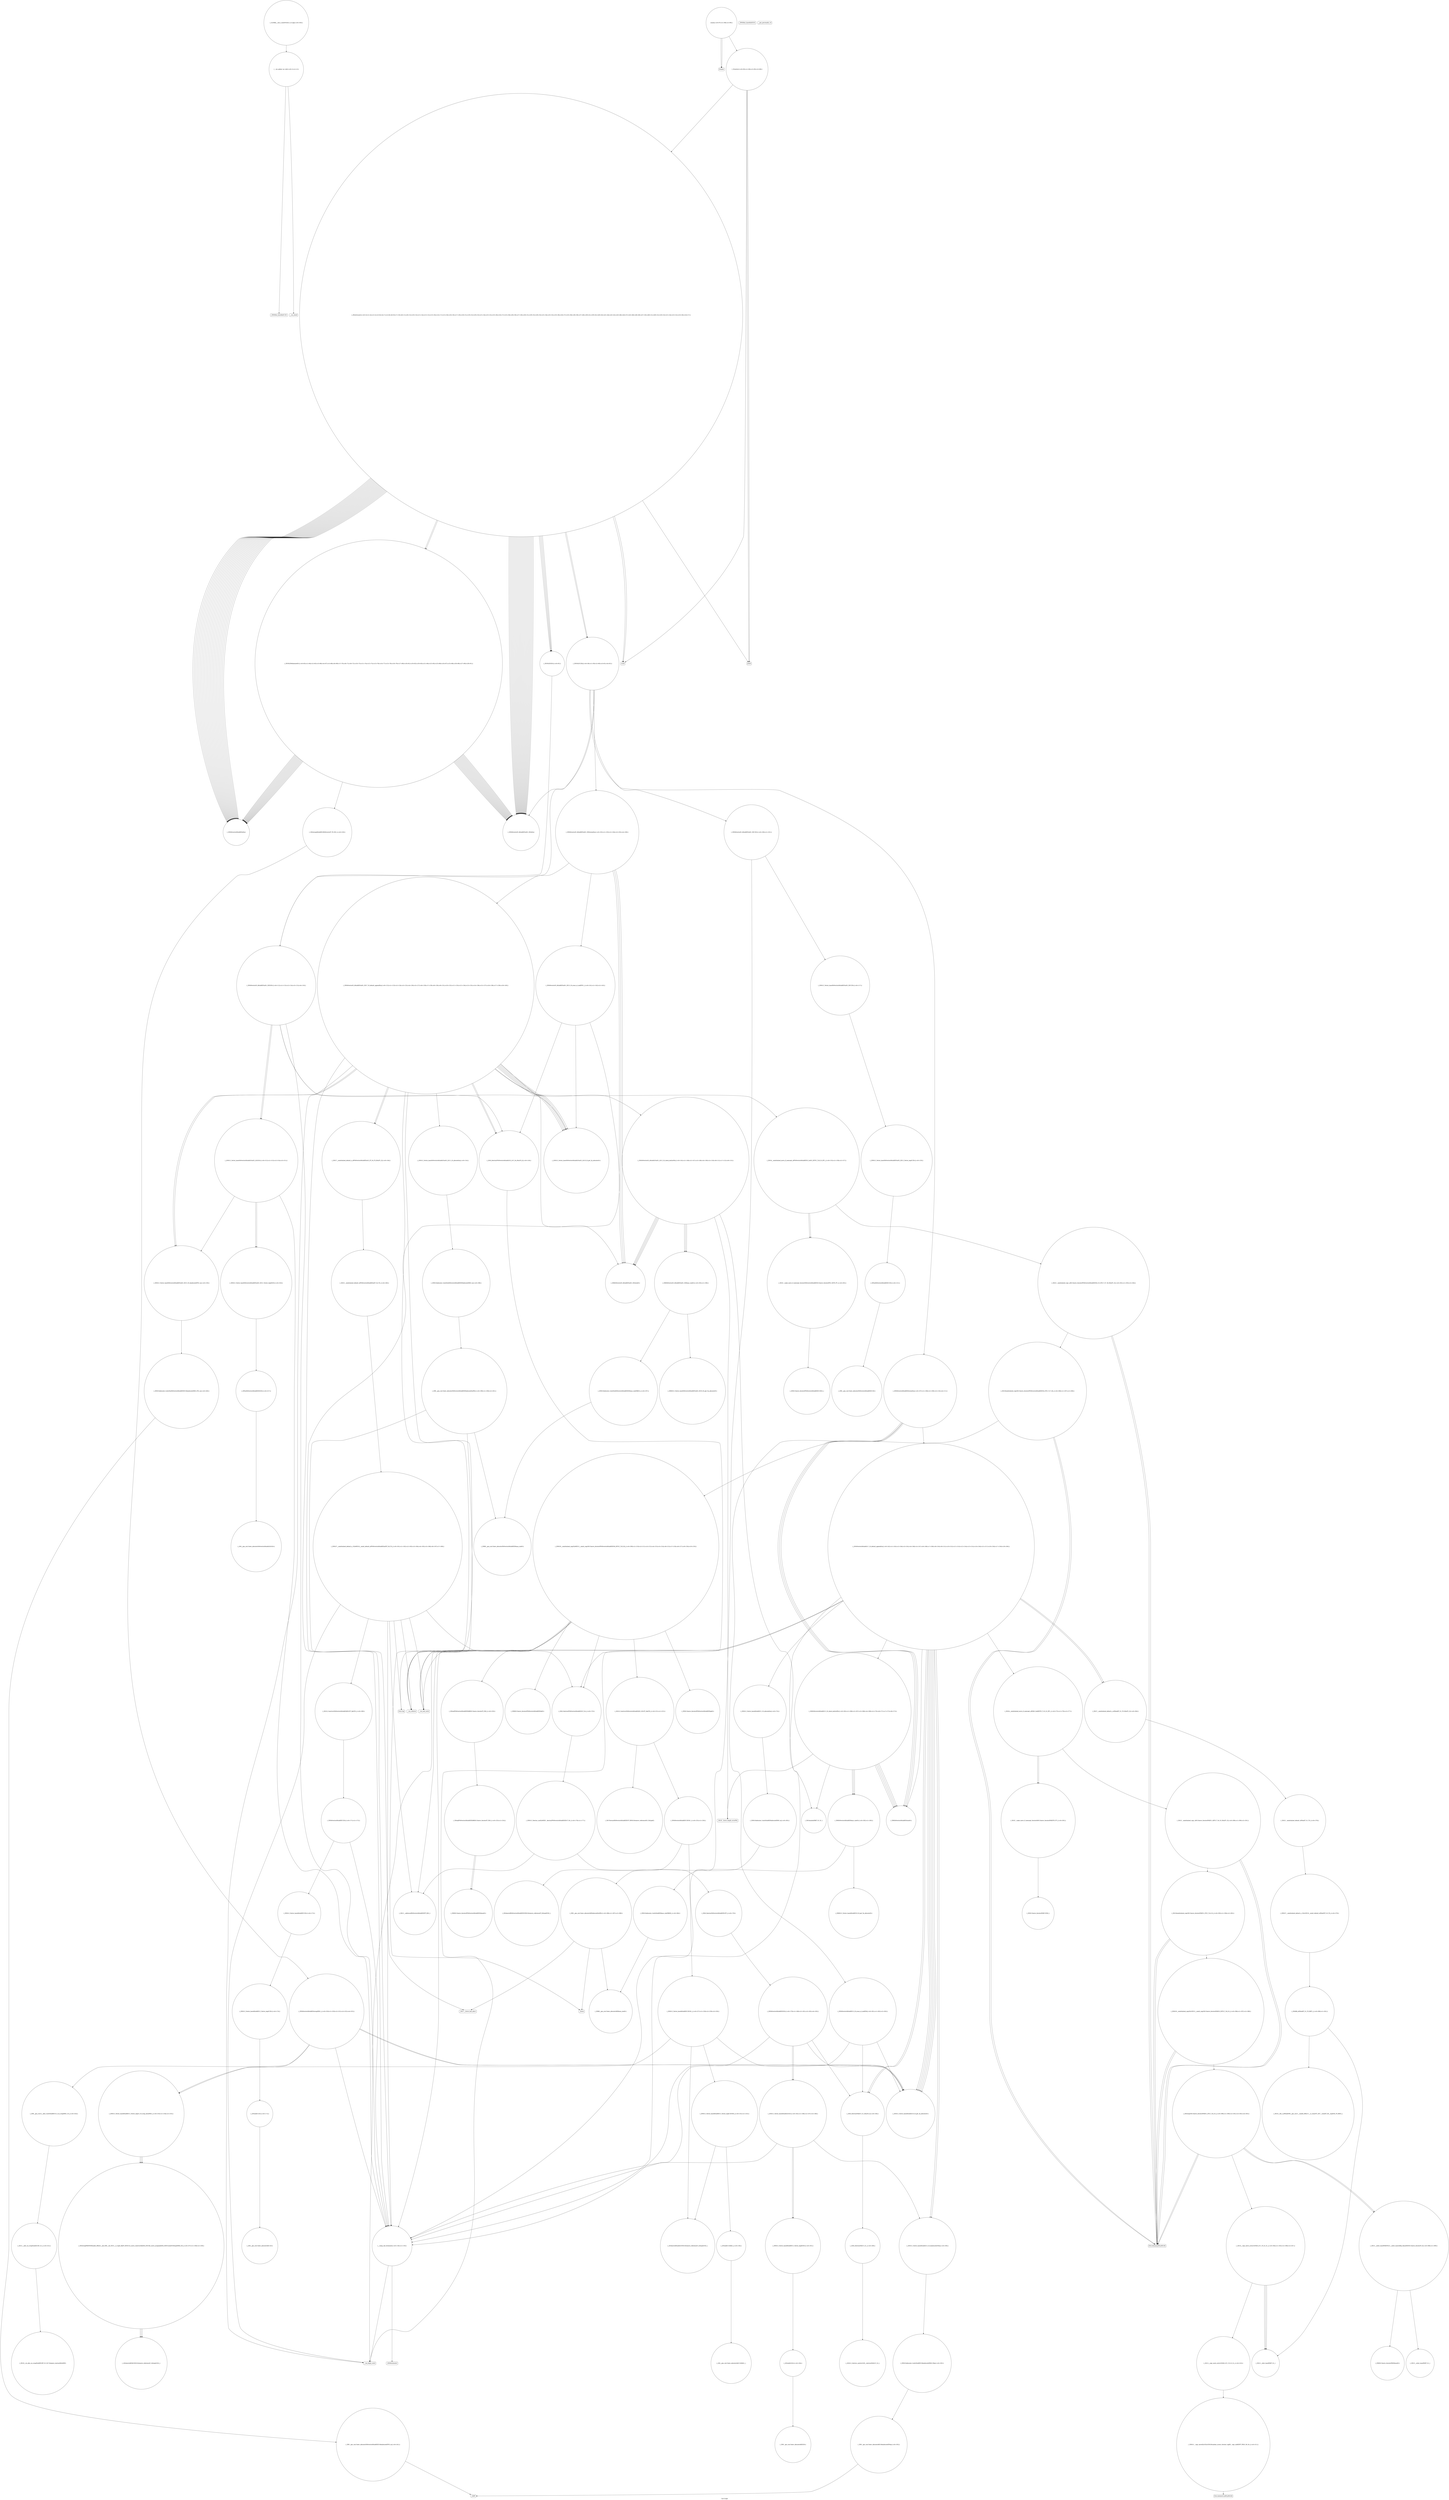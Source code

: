 digraph "Call Graph" {
	label="Call Graph";

	Node0x55ef6e38f790 [shape=record,shape=circle,label="{__cxx_global_var_init|{<s0>1|<s1>2}}"];
	Node0x55ef6e38f790:s0 -> Node0x55ef6e38f810[color=black];
	Node0x55ef6e38f790:s1 -> Node0x55ef6e38f910[color=black];
	Node0x55ef6e3934b0 [shape=record,shape=circle,label="{_ZSt4moveIRSaIdEEONSt16remove_referenceIT_E4typeEOS3_}"];
	Node0x55ef6e38fb10 [shape=record,shape=circle,label="{_ZNSt6vectorIS_IdSaIdEESaIS1_EEixEm}"];
	Node0x55ef6e391010 [shape=record,shape=circle,label="{_ZNSt13move_iteratorIPSt6vectorIdSaIdEEEC2ES3_}"];
	Node0x55ef6e38fe90 [shape=record,shape=circle,label="{main|{<s0>97|<s1>98|<s2>99}}"];
	Node0x55ef6e38fe90:s0 -> Node0x55ef6e38ff10[color=black];
	Node0x55ef6e38fe90:s1 -> Node0x55ef6e38ff10[color=black];
	Node0x55ef6e38fe90:s2 -> Node0x55ef6e38fe10[color=black];
	Node0x55ef6e391390 [shape=record,shape=circle,label="{_ZNKSt6vectorIdSaIdEE12_M_check_lenEmPKc|{<s0>265|<s1>266|<s2>267|<s3>268|<s4>269|<s5>270|<s6>271|<s7>272|<s8>273}}"];
	Node0x55ef6e391390:s0 -> Node0x55ef6e391790[color=black];
	Node0x55ef6e391390:s1 -> Node0x55ef6e391190[color=black];
	Node0x55ef6e391390:s2 -> Node0x55ef6e3928b0[color=black];
	Node0x55ef6e391390:s3 -> Node0x55ef6e391190[color=black];
	Node0x55ef6e391390:s4 -> Node0x55ef6e391190[color=black];
	Node0x55ef6e391390:s5 -> Node0x55ef6e392930[color=black];
	Node0x55ef6e391390:s6 -> Node0x55ef6e391190[color=black];
	Node0x55ef6e391390:s7 -> Node0x55ef6e391790[color=black];
	Node0x55ef6e391390:s8 -> Node0x55ef6e391790[color=black];
	Node0x55ef6e390210 [shape=record,shape=circle,label="{__clang_call_terminate|{<s0>118|<s1>119}}"];
	Node0x55ef6e390210:s0 -> Node0x55ef6e390290[color=black];
	Node0x55ef6e390210:s1 -> Node0x55ef6e390310[color=black];
	Node0x55ef6e391710 [shape=record,shape=circle,label="{_ZSt12__niter_baseIPdET_S1_}"];
	Node0x55ef6e390590 [shape=record,shape=circle,label="{_ZNSt6vectorIS_IdSaIdEESaIS1_EE17_M_default_appendEm|{<s0>122|<s1>123|<s2>124|<s3>125|<s4>126|<s5>127|<s6>128|<s7>129|<s8>130|<s9>131|<s10>132|<s11>133|<s12>134|<s13>135|<s14>136|<s15>137|<s16>138|<s17>139|<s18>140}}"];
	Node0x55ef6e390590:s0 -> Node0x55ef6e390710[color=black];
	Node0x55ef6e390590:s1 -> Node0x55ef6e390690[color=black];
	Node0x55ef6e390590:s2 -> Node0x55ef6e390790[color=black];
	Node0x55ef6e390590:s3 -> Node0x55ef6e390510[color=black];
	Node0x55ef6e390590:s4 -> Node0x55ef6e390810[color=black];
	Node0x55ef6e390590:s5 -> Node0x55ef6e390710[color=black];
	Node0x55ef6e390590:s6 -> Node0x55ef6e390690[color=black];
	Node0x55ef6e390590:s7 -> Node0x55ef6e390710[color=black];
	Node0x55ef6e390590:s8 -> Node0x55ef6e390890[color=black];
	Node0x55ef6e390590:s9 -> Node0x55ef6e390290[color=black];
	Node0x55ef6e390590:s10 -> Node0x55ef6e390710[color=black];
	Node0x55ef6e390590:s11 -> Node0x55ef6e390910[color=black];
	Node0x55ef6e390590:s12 -> Node0x55ef6e390a90[color=black];
	Node0x55ef6e390590:s13 -> Node0x55ef6e390990[color=black];
	Node0x55ef6e390590:s14 -> Node0x55ef6e390a10[color=black];
	Node0x55ef6e390590:s15 -> Node0x55ef6e390710[color=black];
	Node0x55ef6e390590:s16 -> Node0x55ef6e390910[color=black];
	Node0x55ef6e390590:s17 -> Node0x55ef6e390990[color=black];
	Node0x55ef6e390590:s18 -> Node0x55ef6e390210[color=black];
	Node0x55ef6e391a90 [shape=record,shape=circle,label="{_ZSt22__uninitialized_copy_aISt13move_iteratorIPdES1_dET0_T_S4_S3_RSaIT1_E|{<s0>289|<s1>290|<s2>291}}"];
	Node0x55ef6e391a90:s0 -> Node0x55ef6e392eb0[color=black];
	Node0x55ef6e391a90:s1 -> Node0x55ef6e392eb0[color=black];
	Node0x55ef6e391a90:s2 -> Node0x55ef6e391b90[color=black];
	Node0x55ef6e390910 [shape=record,shape=circle,label="{_ZSt8_DestroyIPSt6vectorIdSaIdEES2_EvT_S4_RSaIT0_E|{<s0>158}}"];
	Node0x55ef6e390910:s0 -> Node0x55ef6e390d10[color=black];
	Node0x55ef6e391e10 [shape=record,shape=circle,label="{_ZSt13__copy_move_aILb1EPdS0_ET1_T0_S2_S1_|{<s0>310}}"];
	Node0x55ef6e391e10:s0 -> Node0x55ef6e391e90[color=black];
	Node0x55ef6e390c90 [shape=record,shape=circle,label="{_ZSt11__addressofISt6vectorIdSaIdEEEPT_RS3_}"];
	Node0x55ef6e3959d0 [shape=record,shape=circle,label="{_ZNSt12_Vector_baseISt6vectorIdSaIdEESaIS2_EE12_Vector_implD2Ev|{<s0>316}}"];
	Node0x55ef6e3959d0:s0 -> Node0x55ef6e395a50[color=black];
	Node0x55ef6e392030 [shape=record,shape=circle,label="{_ZN9__gnu_cxx13new_allocatorIdEC2Ev}"];
	Node0x55ef6e395d50 [shape=record,shape=circle,label="{_ZSt18__do_alloc_on_swapISaIdEEvRT_S2_St17integral_constantIbLb0EE}"];
	Node0x55ef6e3923b0 [shape=record,shape=circle,label="{_ZSt8_DestroyIPdEvT_S1_|{<s0>189}}"];
	Node0x55ef6e3923b0:s0 -> Node0x55ef6e392430[color=black];
	Node0x55ef6e392730 [shape=record,shape=circle,label="{_ZNSaIdED2Ev|{<s0>194}}"];
	Node0x55ef6e392730:s0 -> Node0x55ef6e3927b0[color=black];
	Node0x55ef6e392ab0 [shape=record,shape=circle,label="{_ZNK9__gnu_cxx13new_allocatorISt6vectorIdSaIdEEE8max_sizeEv}"];
	Node0x55ef6e392e30 [shape=record,shape=circle,label="{_ZSt18uninitialized_copyISt13move_iteratorIPSt6vectorIdSaIdEEES4_ET0_T_S7_S6_|{<s0>206|<s1>207|<s2>208}}"];
	Node0x55ef6e392e30:s0 -> Node0x55ef6e392eb0[color=black];
	Node0x55ef6e392e30:s1 -> Node0x55ef6e392eb0[color=black];
	Node0x55ef6e392e30:s2 -> Node0x55ef6e392f30[color=black];
	Node0x55ef6e3931b0 [shape=record,shape=circle,label="{_ZSteqIPSt6vectorIdSaIdEEEbRKSt13move_iteratorIT_ES8_|{<s0>223|<s1>224}}"];
	Node0x55ef6e3931b0:s0 -> Node0x55ef6e393230[color=black];
	Node0x55ef6e3931b0:s1 -> Node0x55ef6e393230[color=black];
	Node0x55ef6e38f810 [shape=record,shape=Mrecord,label="{_ZNSt8ios_base4InitC1Ev}"];
	Node0x55ef6e393530 [shape=record,shape=circle,label="{_ZNSt12_Vector_baseIdSaIdEE12_Vector_implC2EOS0_|{<s0>231|<s1>232}}"];
	Node0x55ef6e393530:s0 -> Node0x55ef6e3934b0[color=black];
	Node0x55ef6e393530:s1 -> Node0x55ef6e393630[color=black];
	Node0x55ef6e38fb90 [shape=record,shape=circle,label="{_ZNSt6vectorIdSaIdEEixEm}"];
	Node0x55ef6e391090 [shape=record,shape=circle,label="{_ZNSt16allocator_traitsISaISt6vectorIdSaIdEEEE10deallocateERS3_PS2_m|{<s0>240}}"];
	Node0x55ef6e391090:s0 -> Node0x55ef6e391110[color=black];
	Node0x55ef6e38ff10 [shape=record,shape=Mrecord,label="{freopen}"];
	Node0x55ef6e391410 [shape=record,shape=circle,label="{_ZNSt12_Vector_baseIdSaIdEE11_M_allocateEm|{<s0>274}}"];
	Node0x55ef6e391410:s0 -> Node0x55ef6e391990[color=black];
	Node0x55ef6e390290 [shape=record,shape=Mrecord,label="{__cxa_begin_catch}"];
	Node0x55ef6e391790 [shape=record,shape=circle,label="{_ZNKSt6vectorIdSaIdEE8max_sizeEv|{<s0>282|<s1>283}}"];
	Node0x55ef6e391790:s0 -> Node0x55ef6e391890[color=black];
	Node0x55ef6e391790:s1 -> Node0x55ef6e391810[color=black];
	Node0x55ef6e390610 [shape=record,shape=circle,label="{_ZNSt6vectorIS_IdSaIdEESaIS1_EE15_M_erase_at_endEPS1_|{<s0>141|<s1>142|<s2>143}}"];
	Node0x55ef6e390610:s0 -> Node0x55ef6e390710[color=black];
	Node0x55ef6e390610:s1 -> Node0x55ef6e390910[color=black];
	Node0x55ef6e390610:s2 -> Node0x55ef6e390210[color=black];
	Node0x55ef6e391b10 [shape=record,shape=circle,label="{_ZSt32__make_move_if_noexcept_iteratorIdSt13move_iteratorIPdEET0_PT_|{<s0>292}}"];
	Node0x55ef6e391b10:s0 -> Node0x55ef6e3958d0[color=black];
	Node0x55ef6e390990 [shape=record,shape=circle,label="{_ZNSt12_Vector_baseISt6vectorIdSaIdEESaIS2_EE13_M_deallocateEPS2_m|{<s0>159}}"];
	Node0x55ef6e390990:s0 -> Node0x55ef6e391090[color=black];
	Node0x55ef6e391e90 [shape=record,shape=circle,label="{_ZNSt11__copy_moveILb1ELb1ESt26random_access_iterator_tagE8__copy_mIdEEPT_PKS3_S6_S4_|{<s0>311}}"];
	Node0x55ef6e391e90:s0 -> Node0x55ef6e391f10[color=black];
	Node0x55ef6e390d10 [shape=record,shape=circle,label="{_ZSt8_DestroyIPSt6vectorIdSaIdEEEvT_S4_|{<s0>170}}"];
	Node0x55ef6e390d10:s0 -> Node0x55ef6e3920b0[color=black];
	Node0x55ef6e395a50 [shape=record,shape=circle,label="{_ZNSaISt6vectorIdSaIdEEED2Ev|{<s0>317}}"];
	Node0x55ef6e395a50:s0 -> Node0x55ef6e395ad0[color=black];
	Node0x55ef6e3920b0 [shape=record,shape=circle,label="{_ZNSt12_Destroy_auxILb0EE9__destroyIPSt6vectorIdSaIdEEEEvT_S6_|{<s0>176|<s1>177}}"];
	Node0x55ef6e3920b0:s0 -> Node0x55ef6e390c90[color=black];
	Node0x55ef6e3920b0:s1 -> Node0x55ef6e392130[color=black];
	Node0x55ef6e395dd0 [shape=record,shape=circle,label="{_GLOBAL__sub_I_LinesPrower_0_0.cpp|{<s0>326}}"];
	Node0x55ef6e395dd0:s0 -> Node0x55ef6e38f790[color=black];
	Node0x55ef6e392430 [shape=record,shape=circle,label="{_ZNSt12_Destroy_auxILb1EE9__destroyIPdEEvT_S3_}"];
	Node0x55ef6e3927b0 [shape=record,shape=circle,label="{_ZN9__gnu_cxx13new_allocatorIdED2Ev}"];
	Node0x55ef6e392b30 [shape=record,shape=circle,label="{_ZNSt16allocator_traitsISaISt6vectorIdSaIdEEEE8allocateERS3_m|{<s0>198}}"];
	Node0x55ef6e392b30:s0 -> Node0x55ef6e392bb0[color=black];
	Node0x55ef6e392eb0 [shape=record,shape=Mrecord,label="{llvm.memcpy.p0i8.p0i8.i64}"];
	Node0x55ef6e393230 [shape=record,shape=circle,label="{_ZNKSt13move_iteratorIPSt6vectorIdSaIdEEE4baseEv}"];
	Node0x55ef6e38f890 [shape=record,shape=Mrecord,label="{_ZNSt8ios_base4InitD1Ev}"];
	Node0x55ef6e3935b0 [shape=record,shape=circle,label="{_ZNSt12_Vector_baseIdSaIdEE12_Vector_impl12_M_swap_dataERS2_|{<s0>233|<s1>234|<s2>235}}"];
	Node0x55ef6e3935b0:s0 -> Node0x55ef6e393730[color=black];
	Node0x55ef6e3935b0:s1 -> Node0x55ef6e393730[color=black];
	Node0x55ef6e3935b0:s2 -> Node0x55ef6e393730[color=black];
	Node0x55ef6e38fc10 [shape=record,shape=circle,label="{_ZN3SLE9eliminateEv|{<s0>63|<s1>64|<s2>65|<s3>66|<s4>67|<s5>68|<s6>69|<s7>70|<s8>71|<s9>72|<s10>73|<s11>74|<s12>75|<s13>76|<s14>77|<s15>78|<s16>79|<s17>80|<s18>81|<s19>82|<s20>83|<s21>84|<s22>85|<s23>86|<s24>87|<s25>88|<s26>89|<s27>90|<s28>91}}"];
	Node0x55ef6e38fc10:s0 -> Node0x55ef6e38fb10[color=black];
	Node0x55ef6e38fc10:s1 -> Node0x55ef6e38fb90[color=black];
	Node0x55ef6e38fc10:s2 -> Node0x55ef6e38fb10[color=black];
	Node0x55ef6e38fc10:s3 -> Node0x55ef6e38fb90[color=black];
	Node0x55ef6e38fc10:s4 -> Node0x55ef6e38fb10[color=black];
	Node0x55ef6e38fc10:s5 -> Node0x55ef6e38fb90[color=black];
	Node0x55ef6e38fc10:s6 -> Node0x55ef6e38fb10[color=black];
	Node0x55ef6e38fc10:s7 -> Node0x55ef6e38fb90[color=black];
	Node0x55ef6e38fc10:s8 -> Node0x55ef6e38fb10[color=black];
	Node0x55ef6e38fc10:s9 -> Node0x55ef6e38fb90[color=black];
	Node0x55ef6e38fc10:s10 -> Node0x55ef6e38fb10[color=black];
	Node0x55ef6e38fc10:s11 -> Node0x55ef6e38fb90[color=black];
	Node0x55ef6e38fc10:s12 -> Node0x55ef6e38fb10[color=black];
	Node0x55ef6e38fc10:s13 -> Node0x55ef6e38fb10[color=black];
	Node0x55ef6e38fc10:s14 -> Node0x55ef6e395b50[color=black];
	Node0x55ef6e38fc10:s15 -> Node0x55ef6e38fb10[color=black];
	Node0x55ef6e38fc10:s16 -> Node0x55ef6e38fb90[color=black];
	Node0x55ef6e38fc10:s17 -> Node0x55ef6e38fb10[color=black];
	Node0x55ef6e38fc10:s18 -> Node0x55ef6e38fb90[color=black];
	Node0x55ef6e38fc10:s19 -> Node0x55ef6e38fb10[color=black];
	Node0x55ef6e38fc10:s20 -> Node0x55ef6e38fb90[color=black];
	Node0x55ef6e38fc10:s21 -> Node0x55ef6e38fb10[color=black];
	Node0x55ef6e38fc10:s22 -> Node0x55ef6e38fb90[color=black];
	Node0x55ef6e38fc10:s23 -> Node0x55ef6e38fb10[color=black];
	Node0x55ef6e38fc10:s24 -> Node0x55ef6e38fb90[color=black];
	Node0x55ef6e38fc10:s25 -> Node0x55ef6e38fb10[color=black];
	Node0x55ef6e38fc10:s26 -> Node0x55ef6e38fb90[color=black];
	Node0x55ef6e38fc10:s27 -> Node0x55ef6e38fb10[color=black];
	Node0x55ef6e38fc10:s28 -> Node0x55ef6e38fb90[color=black];
	Node0x55ef6e391110 [shape=record,shape=circle,label="{_ZN9__gnu_cxx13new_allocatorISt6vectorIdSaIdEEE10deallocateEPS3_m|{<s0>241}}"];
	Node0x55ef6e391110:s0 -> Node0x55ef6e3926b0[color=black];
	Node0x55ef6e38ff90 [shape=record,shape=circle,label="{_ZNSt6vectorIS_IdSaIdEESaIS1_EEC2Ev|{<s0>100|<s1>101}}"];
	Node0x55ef6e38ff90:s0 -> Node0x55ef6e390190[color=black];
	Node0x55ef6e38ff90:s1 -> Node0x55ef6e390210[color=black];
	Node0x55ef6e391490 [shape=record,shape=circle,label="{_ZSt34__uninitialized_move_if_noexcept_aIPdS0_SaIdEET0_T_S3_S2_RT1_|{<s0>275|<s1>276|<s2>277}}"];
	Node0x55ef6e391490:s0 -> Node0x55ef6e391b10[color=black];
	Node0x55ef6e391490:s1 -> Node0x55ef6e391b10[color=black];
	Node0x55ef6e391490:s2 -> Node0x55ef6e391a90[color=black];
	Node0x55ef6e390310 [shape=record,shape=Mrecord,label="{_ZSt9terminatev}"];
	Node0x55ef6e391810 [shape=record,shape=circle,label="{_ZNSt16allocator_traitsISaIdEE8max_sizeERKS0_|{<s0>284}}"];
	Node0x55ef6e391810:s0 -> Node0x55ef6e391910[color=black];
	Node0x55ef6e390690 [shape=record,shape=circle,label="{_ZSt27__uninitialized_default_n_aIPSt6vectorIdSaIdEEmS2_ET_S4_T0_RSaIT1_E|{<s0>144}}"];
	Node0x55ef6e390690:s0 -> Node0x55ef6e390b10[color=black];
	Node0x55ef6e391b90 [shape=record,shape=circle,label="{_ZSt18uninitialized_copyISt13move_iteratorIPdES1_ET0_T_S4_S3_|{<s0>293|<s1>294|<s2>295}}"];
	Node0x55ef6e391b90:s0 -> Node0x55ef6e392eb0[color=black];
	Node0x55ef6e391b90:s1 -> Node0x55ef6e392eb0[color=black];
	Node0x55ef6e391b90:s2 -> Node0x55ef6e391c10[color=black];
	Node0x55ef6e390a10 [shape=record,shape=Mrecord,label="{__cxa_rethrow}"];
	Node0x55ef6e391f10 [shape=record,shape=Mrecord,label="{llvm.memmove.p0i8.p0i8.i64}"];
	Node0x55ef6e390d90 [shape=record,shape=Mrecord,label="{llvm.trap}"];
	Node0x55ef6e395ad0 [shape=record,shape=circle,label="{_ZN9__gnu_cxx13new_allocatorISt6vectorIdSaIdEEED2Ev}"];
	Node0x55ef6e392130 [shape=record,shape=circle,label="{_ZSt8_DestroyISt6vectorIdSaIdEEEvPT_|{<s0>178}}"];
	Node0x55ef6e392130:s0 -> Node0x55ef6e3921b0[color=black];
	Node0x55ef6e3924b0 [shape=record,shape=circle,label="{_ZNSt12_Vector_baseIdSaIdEE13_M_deallocateEPdm|{<s0>190}}"];
	Node0x55ef6e3924b0:s0 -> Node0x55ef6e3925b0[color=black];
	Node0x55ef6e392830 [shape=record,shape=circle,label="{_ZNKSt6vectorIS_IdSaIdEESaIS1_EE8max_sizeEv|{<s0>195|<s1>196}}"];
	Node0x55ef6e392830:s0 -> Node0x55ef6e392a30[color=black];
	Node0x55ef6e392830:s1 -> Node0x55ef6e3929b0[color=black];
	Node0x55ef6e392bb0 [shape=record,shape=circle,label="{_ZN9__gnu_cxx13new_allocatorISt6vectorIdSaIdEEE8allocateEmPKv|{<s0>199|<s1>200|<s2>201}}"];
	Node0x55ef6e392bb0:s0 -> Node0x55ef6e392ab0[color=black];
	Node0x55ef6e392bb0:s1 -> Node0x55ef6e392c30[color=black];
	Node0x55ef6e392bb0:s2 -> Node0x55ef6e392cb0[color=black];
	Node0x55ef6e392f30 [shape=record,shape=circle,label="{_ZNSt20__uninitialized_copyILb0EE13__uninit_copyISt13move_iteratorIPSt6vectorIdSaIdEEES6_EET0_T_S9_S8_|{<s0>209|<s1>210|<s2>211|<s3>212|<s4>213|<s5>214|<s6>215|<s7>216|<s8>217|<s9>218|<s10>219}}"];
	Node0x55ef6e392f30:s0 -> Node0x55ef6e392fb0[color=black];
	Node0x55ef6e392f30:s1 -> Node0x55ef6e390c90[color=black];
	Node0x55ef6e392f30:s2 -> Node0x55ef6e3930b0[color=black];
	Node0x55ef6e392f30:s3 -> Node0x55ef6e393030[color=black];
	Node0x55ef6e392f30:s4 -> Node0x55ef6e393130[color=black];
	Node0x55ef6e392f30:s5 -> Node0x55ef6e390290[color=black];
	Node0x55ef6e392f30:s6 -> Node0x55ef6e390d10[color=black];
	Node0x55ef6e392f30:s7 -> Node0x55ef6e390a10[color=black];
	Node0x55ef6e392f30:s8 -> Node0x55ef6e390a90[color=black];
	Node0x55ef6e392f30:s9 -> Node0x55ef6e390d90[color=black];
	Node0x55ef6e392f30:s10 -> Node0x55ef6e390210[color=black];
	Node0x55ef6e3932b0 [shape=record,shape=circle,label="{_ZSt7forwardISt6vectorIdSaIdEEEOT_RNSt16remove_referenceIS3_E4typeE}"];
	Node0x55ef6e38f910 [shape=record,shape=Mrecord,label="{__cxa_atexit}"];
	Node0x55ef6e393630 [shape=record,shape=circle,label="{_ZNSaIdEC2ERKS_|{<s0>236}}"];
	Node0x55ef6e393630:s0 -> Node0x55ef6e3936b0[color=black];
	Node0x55ef6e38fc90 [shape=record,shape=Mrecord,label="{__gxx_personality_v0}"];
	Node0x55ef6e391190 [shape=record,shape=circle,label="{_ZNKSt6vectorIdSaIdEE4sizeEv}"];
	Node0x55ef6e390010 [shape=record,shape=circle,label="{_ZNSt6vectorIS_IdSaIdEESaIS1_EE6resizeEm|{<s0>102|<s1>103|<s2>104|<s3>105|<s4>106}}"];
	Node0x55ef6e390010:s0 -> Node0x55ef6e390510[color=black];
	Node0x55ef6e390010:s1 -> Node0x55ef6e390510[color=black];
	Node0x55ef6e390010:s2 -> Node0x55ef6e390590[color=black];
	Node0x55ef6e390010:s3 -> Node0x55ef6e390510[color=black];
	Node0x55ef6e390010:s4 -> Node0x55ef6e390610[color=black];
	Node0x55ef6e391510 [shape=record,shape=circle,label="{_ZSt25__uninitialized_default_nIPdmET_S1_T0_|{<s0>278}}"];
	Node0x55ef6e391510:s0 -> Node0x55ef6e391590[color=black];
	Node0x55ef6e390390 [shape=record,shape=circle,label="{_ZNSt12_Vector_baseISt6vectorIdSaIdEESaIS2_EE12_Vector_implC2Ev|{<s0>120}}"];
	Node0x55ef6e390390:s0 -> Node0x55ef6e390410[color=black];
	Node0x55ef6e391890 [shape=record,shape=circle,label="{_ZNKSt12_Vector_baseIdSaIdEE19_M_get_Tp_allocatorEv}"];
	Node0x55ef6e390710 [shape=record,shape=circle,label="{_ZNSt12_Vector_baseISt6vectorIdSaIdEESaIS2_EE19_M_get_Tp_allocatorEv}"];
	Node0x55ef6e391c10 [shape=record,shape=circle,label="{_ZNSt20__uninitialized_copyILb1EE13__uninit_copyISt13move_iteratorIPdES3_EET0_T_S6_S5_|{<s0>296|<s1>297|<s2>298}}"];
	Node0x55ef6e391c10:s0 -> Node0x55ef6e392eb0[color=black];
	Node0x55ef6e391c10:s1 -> Node0x55ef6e392eb0[color=black];
	Node0x55ef6e391c10:s2 -> Node0x55ef6e391c90[color=black];
	Node0x55ef6e390a90 [shape=record,shape=Mrecord,label="{__cxa_end_catch}"];
	Node0x55ef6e3957d0 [shape=record,shape=circle,label="{_ZSt12__miter_baseIPdET_S1_}"];
	Node0x55ef6e390e10 [shape=record,shape=circle,label="{_ZNSt6vectorIdSaIdEEC2Ev|{<s0>171|<s1>172}}"];
	Node0x55ef6e390e10:s0 -> Node0x55ef6e390e90[color=black];
	Node0x55ef6e390e10:s1 -> Node0x55ef6e390210[color=black];
	Node0x55ef6e395b50 [shape=record,shape=circle,label="{_ZSt4swapIdSaIdEEvRSt6vectorIT_T0_ES5_|{<s0>318}}"];
	Node0x55ef6e395b50:s0 -> Node0x55ef6e395bd0[color=black];
	Node0x55ef6e3921b0 [shape=record,shape=circle,label="{_ZNSt6vectorIdSaIdEED2Ev|{<s0>179|<s1>180|<s2>181|<s3>182|<s4>183}}"];
	Node0x55ef6e3921b0:s0 -> Node0x55ef6e3922b0[color=black];
	Node0x55ef6e3921b0:s1 -> Node0x55ef6e392230[color=black];
	Node0x55ef6e3921b0:s2 -> Node0x55ef6e392330[color=black];
	Node0x55ef6e3921b0:s3 -> Node0x55ef6e392330[color=black];
	Node0x55ef6e3921b0:s4 -> Node0x55ef6e390210[color=black];
	Node0x55ef6e392530 [shape=record,shape=circle,label="{_ZNSt12_Vector_baseIdSaIdEE12_Vector_implD2Ev|{<s0>191}}"];
	Node0x55ef6e392530:s0 -> Node0x55ef6e392730[color=black];
	Node0x55ef6e3928b0 [shape=record,shape=Mrecord,label="{_ZSt20__throw_length_errorPKc}"];
	Node0x55ef6e392c30 [shape=record,shape=Mrecord,label="{_ZSt17__throw_bad_allocv}"];
	Node0x55ef6e392fb0 [shape=record,shape=circle,label="{_ZStneIPSt6vectorIdSaIdEEEbRKSt13move_iteratorIT_ES8_|{<s0>220}}"];
	Node0x55ef6e392fb0:s0 -> Node0x55ef6e3931b0[color=black];
	Node0x55ef6e393330 [shape=record,shape=circle,label="{_ZNSt6vectorIdSaIdEEC2EOS1_|{<s0>225|<s1>226}}"];
	Node0x55ef6e393330:s0 -> Node0x55ef6e3933b0[color=black];
	Node0x55ef6e393330:s1 -> Node0x55ef6e393430[color=black];
	Node0x55ef6e38f990 [shape=record,shape=circle,label="{_Z9solvecasev|{<s0>3|<s1>4|<s2>5|<s3>6|<s4>7|<s5>8|<s6>9|<s7>10|<s8>11|<s9>12|<s10>13|<s11>14|<s12>15|<s13>16|<s14>17|<s15>18|<s16>19|<s17>20|<s18>21|<s19>22|<s20>23|<s21>24|<s22>25|<s23>26|<s24>27|<s25>28|<s26>29|<s27>30|<s28>31|<s29>32|<s30>33|<s31>34|<s32>35|<s33>36|<s34>37|<s35>38|<s36>39|<s37>40|<s38>41|<s39>42|<s40>43|<s41>44|<s42>45|<s43>46|<s44>47|<s45>48|<s46>49|<s47>50|<s48>51|<s49>52|<s50>53|<s51>54|<s52>55|<s53>56|<s54>57}}"];
	Node0x55ef6e38f990:s0 -> Node0x55ef6e38fa10[color=black];
	Node0x55ef6e38f990:s1 -> Node0x55ef6e38fa10[color=black];
	Node0x55ef6e38f990:s2 -> Node0x55ef6e38fa90[color=black];
	Node0x55ef6e38f990:s3 -> Node0x55ef6e38fb10[color=black];
	Node0x55ef6e38f990:s4 -> Node0x55ef6e38fb90[color=black];
	Node0x55ef6e38f990:s5 -> Node0x55ef6e38fb10[color=black];
	Node0x55ef6e38f990:s6 -> Node0x55ef6e38fb90[color=black];
	Node0x55ef6e38f990:s7 -> Node0x55ef6e38fb10[color=black];
	Node0x55ef6e38f990:s8 -> Node0x55ef6e38fb90[color=black];
	Node0x55ef6e38f990:s9 -> Node0x55ef6e38fb10[color=black];
	Node0x55ef6e38f990:s10 -> Node0x55ef6e38fb90[color=black];
	Node0x55ef6e38f990:s11 -> Node0x55ef6e38fb10[color=black];
	Node0x55ef6e38f990:s12 -> Node0x55ef6e38fb90[color=black];
	Node0x55ef6e38f990:s13 -> Node0x55ef6e38fb10[color=black];
	Node0x55ef6e38f990:s14 -> Node0x55ef6e38fb90[color=black];
	Node0x55ef6e38f990:s15 -> Node0x55ef6e38fb10[color=black];
	Node0x55ef6e38f990:s16 -> Node0x55ef6e38fb90[color=black];
	Node0x55ef6e38f990:s17 -> Node0x55ef6e38fb10[color=black];
	Node0x55ef6e38f990:s18 -> Node0x55ef6e38fb90[color=black];
	Node0x55ef6e38f990:s19 -> Node0x55ef6e38fc10[color=black];
	Node0x55ef6e38f990:s20 -> Node0x55ef6e38fb10[color=black];
	Node0x55ef6e38f990:s21 -> Node0x55ef6e38fb90[color=black];
	Node0x55ef6e38f990:s22 -> Node0x55ef6e38fb10[color=black];
	Node0x55ef6e38f990:s23 -> Node0x55ef6e38fb90[color=black];
	Node0x55ef6e38f990:s24 -> Node0x55ef6e38fb10[color=black];
	Node0x55ef6e38f990:s25 -> Node0x55ef6e38fb90[color=black];
	Node0x55ef6e38f990:s26 -> Node0x55ef6e38fb10[color=black];
	Node0x55ef6e38f990:s27 -> Node0x55ef6e38fb90[color=black];
	Node0x55ef6e38f990:s28 -> Node0x55ef6e38fb10[color=black];
	Node0x55ef6e38f990:s29 -> Node0x55ef6e38fb90[color=black];
	Node0x55ef6e38f990:s30 -> Node0x55ef6e38fb10[color=black];
	Node0x55ef6e38f990:s31 -> Node0x55ef6e38fb90[color=black];
	Node0x55ef6e38f990:s32 -> Node0x55ef6e38fa90[color=black];
	Node0x55ef6e38f990:s33 -> Node0x55ef6e38fb10[color=black];
	Node0x55ef6e38f990:s34 -> Node0x55ef6e38fb90[color=black];
	Node0x55ef6e38f990:s35 -> Node0x55ef6e38fb10[color=black];
	Node0x55ef6e38f990:s36 -> Node0x55ef6e38fb90[color=black];
	Node0x55ef6e38f990:s37 -> Node0x55ef6e38fb10[color=black];
	Node0x55ef6e38f990:s38 -> Node0x55ef6e38fb90[color=black];
	Node0x55ef6e38f990:s39 -> Node0x55ef6e38fb10[color=black];
	Node0x55ef6e38f990:s40 -> Node0x55ef6e38fb90[color=black];
	Node0x55ef6e38f990:s41 -> Node0x55ef6e38fb10[color=black];
	Node0x55ef6e38f990:s42 -> Node0x55ef6e38fb90[color=black];
	Node0x55ef6e38f990:s43 -> Node0x55ef6e38fb10[color=black];
	Node0x55ef6e38f990:s44 -> Node0x55ef6e38fb90[color=black];
	Node0x55ef6e38f990:s45 -> Node0x55ef6e38fc10[color=black];
	Node0x55ef6e38f990:s46 -> Node0x55ef6e38fb10[color=black];
	Node0x55ef6e38f990:s47 -> Node0x55ef6e38fb90[color=black];
	Node0x55ef6e38f990:s48 -> Node0x55ef6e38fb10[color=black];
	Node0x55ef6e38f990:s49 -> Node0x55ef6e38fb90[color=black];
	Node0x55ef6e38f990:s50 -> Node0x55ef6e38fd10[color=black];
	Node0x55ef6e38f990:s51 -> Node0x55ef6e38fd90[color=black];
	Node0x55ef6e38f990:s52 -> Node0x55ef6e38fd90[color=black];
	Node0x55ef6e38f990:s53 -> Node0x55ef6e38fd90[color=black];
	Node0x55ef6e38f990:s54 -> Node0x55ef6e38fd90[color=black];
	Node0x55ef6e3936b0 [shape=record,shape=circle,label="{_ZN9__gnu_cxx13new_allocatorIdEC2ERKS1_}"];
	Node0x55ef6e38fd10 [shape=record,shape=Mrecord,label="{printf}"];
	Node0x55ef6e391210 [shape=record,shape=circle,label="{_ZNSt6vectorIdSaIdEE17_M_default_appendEm|{<s0>242|<s1>243|<s2>244|<s3>245|<s4>246|<s5>247|<s6>248|<s7>249|<s8>250|<s9>251|<s10>252|<s11>253|<s12>254|<s13>255|<s14>256|<s15>257|<s16>258|<s17>259|<s18>260}}"];
	Node0x55ef6e391210:s0 -> Node0x55ef6e3922b0[color=black];
	Node0x55ef6e391210:s1 -> Node0x55ef6e391310[color=black];
	Node0x55ef6e391210:s2 -> Node0x55ef6e391390[color=black];
	Node0x55ef6e391210:s3 -> Node0x55ef6e391190[color=black];
	Node0x55ef6e391210:s4 -> Node0x55ef6e391410[color=black];
	Node0x55ef6e391210:s5 -> Node0x55ef6e3922b0[color=black];
	Node0x55ef6e391210:s6 -> Node0x55ef6e391310[color=black];
	Node0x55ef6e391210:s7 -> Node0x55ef6e3922b0[color=black];
	Node0x55ef6e391210:s8 -> Node0x55ef6e391490[color=black];
	Node0x55ef6e391210:s9 -> Node0x55ef6e390290[color=black];
	Node0x55ef6e391210:s10 -> Node0x55ef6e3922b0[color=black];
	Node0x55ef6e391210:s11 -> Node0x55ef6e392230[color=black];
	Node0x55ef6e391210:s12 -> Node0x55ef6e390a90[color=black];
	Node0x55ef6e391210:s13 -> Node0x55ef6e3924b0[color=black];
	Node0x55ef6e391210:s14 -> Node0x55ef6e390a10[color=black];
	Node0x55ef6e391210:s15 -> Node0x55ef6e3922b0[color=black];
	Node0x55ef6e391210:s16 -> Node0x55ef6e392230[color=black];
	Node0x55ef6e391210:s17 -> Node0x55ef6e3924b0[color=black];
	Node0x55ef6e391210:s18 -> Node0x55ef6e390210[color=black];
	Node0x55ef6e390090 [shape=record,shape=circle,label="{_ZNSt6vectorIdSaIdEE6resizeEm|{<s0>107|<s1>108|<s2>109|<s3>110|<s4>111}}"];
	Node0x55ef6e390090:s0 -> Node0x55ef6e391190[color=black];
	Node0x55ef6e390090:s1 -> Node0x55ef6e391190[color=black];
	Node0x55ef6e390090:s2 -> Node0x55ef6e391210[color=black];
	Node0x55ef6e390090:s3 -> Node0x55ef6e391190[color=black];
	Node0x55ef6e390090:s4 -> Node0x55ef6e391290[color=black];
	Node0x55ef6e391590 [shape=record,shape=circle,label="{_ZNSt27__uninitialized_default_n_1ILb1EE18__uninit_default_nIPdmEET_S3_T0_|{<s0>279}}"];
	Node0x55ef6e391590:s0 -> Node0x55ef6e391610[color=black];
	Node0x55ef6e390410 [shape=record,shape=circle,label="{_ZNSaISt6vectorIdSaIdEEEC2Ev|{<s0>121}}"];
	Node0x55ef6e390410:s0 -> Node0x55ef6e390490[color=black];
	Node0x55ef6e391910 [shape=record,shape=circle,label="{_ZNK9__gnu_cxx13new_allocatorIdE8max_sizeEv}"];
	Node0x55ef6e390790 [shape=record,shape=circle,label="{_ZNKSt6vectorIS_IdSaIdEESaIS1_EE12_M_check_lenEmPKc|{<s0>145|<s1>146|<s2>147|<s3>148|<s4>149|<s5>150|<s6>151|<s7>152|<s8>153}}"];
	Node0x55ef6e390790:s0 -> Node0x55ef6e392830[color=black];
	Node0x55ef6e390790:s1 -> Node0x55ef6e390510[color=black];
	Node0x55ef6e390790:s2 -> Node0x55ef6e3928b0[color=black];
	Node0x55ef6e390790:s3 -> Node0x55ef6e390510[color=black];
	Node0x55ef6e390790:s4 -> Node0x55ef6e390510[color=black];
	Node0x55ef6e390790:s5 -> Node0x55ef6e392930[color=black];
	Node0x55ef6e390790:s6 -> Node0x55ef6e390510[color=black];
	Node0x55ef6e390790:s7 -> Node0x55ef6e392830[color=black];
	Node0x55ef6e390790:s8 -> Node0x55ef6e392830[color=black];
	Node0x55ef6e391c90 [shape=record,shape=circle,label="{_ZSt4copyISt13move_iteratorIPdES1_ET0_T_S4_S3_|{<s0>299|<s1>300|<s2>301|<s3>302|<s4>303}}"];
	Node0x55ef6e391c90:s0 -> Node0x55ef6e392eb0[color=black];
	Node0x55ef6e391c90:s1 -> Node0x55ef6e391d90[color=black];
	Node0x55ef6e391c90:s2 -> Node0x55ef6e392eb0[color=black];
	Node0x55ef6e391c90:s3 -> Node0x55ef6e391d90[color=black];
	Node0x55ef6e391c90:s4 -> Node0x55ef6e391d10[color=black];
	Node0x55ef6e390b10 [shape=record,shape=circle,label="{_ZSt25__uninitialized_default_nIPSt6vectorIdSaIdEEmET_S4_T0_|{<s0>160}}"];
	Node0x55ef6e390b10:s0 -> Node0x55ef6e390b90[color=black];
	Node0x55ef6e395850 [shape=record,shape=circle,label="{_ZNKSt13move_iteratorIPdE4baseEv}"];
	Node0x55ef6e390e90 [shape=record,shape=circle,label="{_ZNSt12_Vector_baseIdSaIdEEC2Ev|{<s0>173}}"];
	Node0x55ef6e390e90:s0 -> Node0x55ef6e390f10[color=black];
	Node0x55ef6e395bd0 [shape=record,shape=circle,label="{_ZNSt6vectorIdSaIdEE4swapERS1_|{<s0>319|<s1>320|<s2>321|<s3>322|<s4>323}}"];
	Node0x55ef6e395bd0:s0 -> Node0x55ef6e3935b0[color=black];
	Node0x55ef6e395bd0:s1 -> Node0x55ef6e3922b0[color=black];
	Node0x55ef6e395bd0:s2 -> Node0x55ef6e3922b0[color=black];
	Node0x55ef6e395bd0:s3 -> Node0x55ef6e395c50[color=black];
	Node0x55ef6e395bd0:s4 -> Node0x55ef6e390210[color=black];
	Node0x55ef6e392230 [shape=record,shape=circle,label="{_ZSt8_DestroyIPddEvT_S1_RSaIT0_E|{<s0>184}}"];
	Node0x55ef6e392230:s0 -> Node0x55ef6e3923b0[color=black];
	Node0x55ef6e3925b0 [shape=record,shape=circle,label="{_ZNSt16allocator_traitsISaIdEE10deallocateERS0_Pdm|{<s0>192}}"];
	Node0x55ef6e3925b0:s0 -> Node0x55ef6e392630[color=black];
	Node0x55ef6e392930 [shape=record,shape=circle,label="{_ZSt3maxImERKT_S2_S2_}"];
	Node0x55ef6e392cb0 [shape=record,shape=Mrecord,label="{_Znwm}"];
	Node0x55ef6e393030 [shape=record,shape=circle,label="{_ZSt10_ConstructISt6vectorIdSaIdEEJS2_EEvPT_DpOT0_|{<s0>221|<s1>222}}"];
	Node0x55ef6e393030:s0 -> Node0x55ef6e3932b0[color=black];
	Node0x55ef6e393030:s1 -> Node0x55ef6e393330[color=black];
	Node0x55ef6e3933b0 [shape=record,shape=circle,label="{_ZSt4moveIRSt6vectorIdSaIdEEEONSt16remove_referenceIT_E4typeEOS5_}"];
	Node0x55ef6e38fa10 [shape=record,shape=Mrecord,label="{scanf}"];
	Node0x55ef6e393730 [shape=record,shape=circle,label="{_ZSt4swapIPdENSt9enable_ifIXsr6__and_ISt6__not_ISt15__is_tuple_likeIT_EESt21is_move_constructibleIS4_ESt18is_move_assignableIS4_EEE5valueEvE4typeERS4_SD_|{<s0>237|<s1>238|<s2>239}}"];
	Node0x55ef6e393730:s0 -> Node0x55ef6e390f90[color=black];
	Node0x55ef6e393730:s1 -> Node0x55ef6e390f90[color=black];
	Node0x55ef6e393730:s2 -> Node0x55ef6e390f90[color=black];
	Node0x55ef6e38fd90 [shape=record,shape=circle,label="{_ZN3SLED2Ev|{<s0>92}}"];
	Node0x55ef6e38fd90:s0 -> Node0x55ef6e390110[color=black];
	Node0x55ef6e391290 [shape=record,shape=circle,label="{_ZNSt6vectorIdSaIdEE15_M_erase_at_endEPd|{<s0>261|<s1>262|<s2>263}}"];
	Node0x55ef6e391290:s0 -> Node0x55ef6e3922b0[color=black];
	Node0x55ef6e391290:s1 -> Node0x55ef6e392230[color=black];
	Node0x55ef6e391290:s2 -> Node0x55ef6e390210[color=black];
	Node0x55ef6e390110 [shape=record,shape=circle,label="{_ZNSt6vectorIS_IdSaIdEESaIS1_EED2Ev|{<s0>112|<s1>113|<s2>114|<s3>115|<s4>116}}"];
	Node0x55ef6e390110:s0 -> Node0x55ef6e390710[color=black];
	Node0x55ef6e390110:s1 -> Node0x55ef6e390910[color=black];
	Node0x55ef6e390110:s2 -> Node0x55ef6e395950[color=black];
	Node0x55ef6e390110:s3 -> Node0x55ef6e395950[color=black];
	Node0x55ef6e390110:s4 -> Node0x55ef6e390210[color=black];
	Node0x55ef6e391610 [shape=record,shape=circle,label="{_ZSt6fill_nIPdmdET_S1_T0_RKT1_|{<s0>280|<s1>281}}"];
	Node0x55ef6e391610:s0 -> Node0x55ef6e391710[color=black];
	Node0x55ef6e391610:s1 -> Node0x55ef6e391690[color=black];
	Node0x55ef6e390490 [shape=record,shape=circle,label="{_ZN9__gnu_cxx13new_allocatorISt6vectorIdSaIdEEEC2Ev}"];
	Node0x55ef6e391990 [shape=record,shape=circle,label="{_ZNSt16allocator_traitsISaIdEE8allocateERS0_m|{<s0>285}}"];
	Node0x55ef6e391990:s0 -> Node0x55ef6e391a10[color=black];
	Node0x55ef6e390810 [shape=record,shape=circle,label="{_ZNSt12_Vector_baseISt6vectorIdSaIdEESaIS2_EE11_M_allocateEm|{<s0>154}}"];
	Node0x55ef6e390810:s0 -> Node0x55ef6e392b30[color=black];
	Node0x55ef6e391d10 [shape=record,shape=circle,label="{_ZSt14__copy_move_a2ILb1EPdS0_ET1_T0_S2_S1_|{<s0>304|<s1>305|<s2>306|<s3>307}}"];
	Node0x55ef6e391d10:s0 -> Node0x55ef6e391710[color=black];
	Node0x55ef6e391d10:s1 -> Node0x55ef6e391710[color=black];
	Node0x55ef6e391d10:s2 -> Node0x55ef6e391710[color=black];
	Node0x55ef6e391d10:s3 -> Node0x55ef6e391e10[color=black];
	Node0x55ef6e390b90 [shape=record,shape=circle,label="{_ZNSt27__uninitialized_default_n_1ILb0EE18__uninit_default_nIPSt6vectorIdSaIdEEmEET_S6_T0_|{<s0>161|<s1>162|<s2>163|<s3>164|<s4>165|<s5>166|<s6>167|<s7>168}}"];
	Node0x55ef6e390b90:s0 -> Node0x55ef6e390c90[color=black];
	Node0x55ef6e390b90:s1 -> Node0x55ef6e390c10[color=black];
	Node0x55ef6e390b90:s2 -> Node0x55ef6e390290[color=black];
	Node0x55ef6e390b90:s3 -> Node0x55ef6e390d10[color=black];
	Node0x55ef6e390b90:s4 -> Node0x55ef6e390a10[color=black];
	Node0x55ef6e390b90:s5 -> Node0x55ef6e390a90[color=black];
	Node0x55ef6e390b90:s6 -> Node0x55ef6e390d90[color=black];
	Node0x55ef6e390b90:s7 -> Node0x55ef6e390210[color=black];
	Node0x55ef6e3958d0 [shape=record,shape=circle,label="{_ZNSt13move_iteratorIPdEC2ES0_}"];
	Node0x55ef6e390f10 [shape=record,shape=circle,label="{_ZNSt12_Vector_baseIdSaIdEE12_Vector_implC2Ev|{<s0>174}}"];
	Node0x55ef6e390f10:s0 -> Node0x55ef6e391fb0[color=black];
	Node0x55ef6e395c50 [shape=record,shape=circle,label="{_ZN9__gnu_cxx14__alloc_traitsISaIdEE10_S_on_swapERS1_S3_|{<s0>324}}"];
	Node0x55ef6e395c50:s0 -> Node0x55ef6e395cd0[color=black];
	Node0x55ef6e3922b0 [shape=record,shape=circle,label="{_ZNSt12_Vector_baseIdSaIdEE19_M_get_Tp_allocatorEv}"];
	Node0x55ef6e392630 [shape=record,shape=circle,label="{_ZN9__gnu_cxx13new_allocatorIdE10deallocateEPdm|{<s0>193}}"];
	Node0x55ef6e392630:s0 -> Node0x55ef6e3926b0[color=black];
	Node0x55ef6e3929b0 [shape=record,shape=circle,label="{_ZNSt16allocator_traitsISaISt6vectorIdSaIdEEEE8max_sizeERKS3_|{<s0>197}}"];
	Node0x55ef6e3929b0:s0 -> Node0x55ef6e392ab0[color=black];
	Node0x55ef6e392d30 [shape=record,shape=circle,label="{_ZSt22__uninitialized_copy_aISt13move_iteratorIPSt6vectorIdSaIdEEES4_S3_ET0_T_S7_S6_RSaIT1_E|{<s0>202|<s1>203|<s2>204}}"];
	Node0x55ef6e392d30:s0 -> Node0x55ef6e392eb0[color=black];
	Node0x55ef6e392d30:s1 -> Node0x55ef6e392eb0[color=black];
	Node0x55ef6e392d30:s2 -> Node0x55ef6e392e30[color=black];
	Node0x55ef6e3930b0 [shape=record,shape=circle,label="{_ZNKSt13move_iteratorIPSt6vectorIdSaIdEEEdeEv}"];
	Node0x55ef6e393430 [shape=record,shape=circle,label="{_ZNSt12_Vector_baseIdSaIdEEC2EOS1_|{<s0>227|<s1>228|<s2>229|<s3>230}}"];
	Node0x55ef6e393430:s0 -> Node0x55ef6e3922b0[color=black];
	Node0x55ef6e393430:s1 -> Node0x55ef6e3934b0[color=black];
	Node0x55ef6e393430:s2 -> Node0x55ef6e393530[color=black];
	Node0x55ef6e393430:s3 -> Node0x55ef6e3935b0[color=black];
	Node0x55ef6e38fa90 [shape=record,shape=circle,label="{_ZN3SLEC2Eii|{<s0>58|<s1>59|<s2>60|<s3>61|<s4>62}}"];
	Node0x55ef6e38fa90:s0 -> Node0x55ef6e38ff90[color=black];
	Node0x55ef6e38fa90:s1 -> Node0x55ef6e390010[color=black];
	Node0x55ef6e38fa90:s2 -> Node0x55ef6e38fb10[color=black];
	Node0x55ef6e38fa90:s3 -> Node0x55ef6e390090[color=black];
	Node0x55ef6e38fa90:s4 -> Node0x55ef6e390110[color=black];
	Node0x55ef6e390f90 [shape=record,shape=circle,label="{_ZSt4moveIRPdEONSt16remove_referenceIT_E4typeEOS3_}"];
	Node0x55ef6e38fe10 [shape=record,shape=circle,label="{_Z5solvev|{<s0>93|<s1>94|<s2>95|<s3>96}}"];
	Node0x55ef6e38fe10:s0 -> Node0x55ef6e38fa10[color=black];
	Node0x55ef6e38fe10:s1 -> Node0x55ef6e38fd10[color=black];
	Node0x55ef6e38fe10:s2 -> Node0x55ef6e38f990[color=black];
	Node0x55ef6e38fe10:s3 -> Node0x55ef6e38fd10[color=black];
	Node0x55ef6e391310 [shape=record,shape=circle,label="{_ZSt27__uninitialized_default_n_aIPdmdET_S1_T0_RSaIT1_E|{<s0>264}}"];
	Node0x55ef6e391310:s0 -> Node0x55ef6e391510[color=black];
	Node0x55ef6e390190 [shape=record,shape=circle,label="{_ZNSt12_Vector_baseISt6vectorIdSaIdEESaIS2_EEC2Ev|{<s0>117}}"];
	Node0x55ef6e390190:s0 -> Node0x55ef6e390390[color=black];
	Node0x55ef6e391690 [shape=record,shape=circle,label="{_ZSt10__fill_n_aIPdmdEN9__gnu_cxx11__enable_ifIXsr11__is_scalarIT1_EE7__valueET_E6__typeES4_T0_RKS3_}"];
	Node0x55ef6e390510 [shape=record,shape=circle,label="{_ZNKSt6vectorIS_IdSaIdEESaIS1_EE4sizeEv}"];
	Node0x55ef6e391a10 [shape=record,shape=circle,label="{_ZN9__gnu_cxx13new_allocatorIdE8allocateEmPKv|{<s0>286|<s1>287|<s2>288}}"];
	Node0x55ef6e391a10:s0 -> Node0x55ef6e391910[color=black];
	Node0x55ef6e391a10:s1 -> Node0x55ef6e392c30[color=black];
	Node0x55ef6e391a10:s2 -> Node0x55ef6e392cb0[color=black];
	Node0x55ef6e390890 [shape=record,shape=circle,label="{_ZSt34__uninitialized_move_if_noexcept_aIPSt6vectorIdSaIdEES3_SaIS2_EET0_T_S6_S5_RT1_|{<s0>155|<s1>156|<s2>157}}"];
	Node0x55ef6e390890:s0 -> Node0x55ef6e392db0[color=black];
	Node0x55ef6e390890:s1 -> Node0x55ef6e392db0[color=black];
	Node0x55ef6e390890:s2 -> Node0x55ef6e392d30[color=black];
	Node0x55ef6e391d90 [shape=record,shape=circle,label="{_ZSt12__miter_baseIPdEDTcl12__miter_basecldtfp_4baseEEESt13move_iteratorIT_E|{<s0>308|<s1>309}}"];
	Node0x55ef6e391d90:s0 -> Node0x55ef6e395850[color=black];
	Node0x55ef6e391d90:s1 -> Node0x55ef6e3957d0[color=black];
	Node0x55ef6e390c10 [shape=record,shape=circle,label="{_ZSt10_ConstructISt6vectorIdSaIdEEJEEvPT_DpOT0_|{<s0>169}}"];
	Node0x55ef6e390c10:s0 -> Node0x55ef6e390e10[color=black];
	Node0x55ef6e395950 [shape=record,shape=circle,label="{_ZNSt12_Vector_baseISt6vectorIdSaIdEESaIS2_EED2Ev|{<s0>312|<s1>313|<s2>314|<s3>315}}"];
	Node0x55ef6e395950:s0 -> Node0x55ef6e390990[color=black];
	Node0x55ef6e395950:s1 -> Node0x55ef6e3959d0[color=black];
	Node0x55ef6e395950:s2 -> Node0x55ef6e3959d0[color=black];
	Node0x55ef6e395950:s3 -> Node0x55ef6e390210[color=black];
	Node0x55ef6e391fb0 [shape=record,shape=circle,label="{_ZNSaIdEC2Ev|{<s0>175}}"];
	Node0x55ef6e391fb0:s0 -> Node0x55ef6e392030[color=black];
	Node0x55ef6e395cd0 [shape=record,shape=circle,label="{_ZSt15__alloc_on_swapISaIdEEvRT_S2_|{<s0>325}}"];
	Node0x55ef6e395cd0:s0 -> Node0x55ef6e395d50[color=black];
	Node0x55ef6e392330 [shape=record,shape=circle,label="{_ZNSt12_Vector_baseIdSaIdEED2Ev|{<s0>185|<s1>186|<s2>187|<s3>188}}"];
	Node0x55ef6e392330:s0 -> Node0x55ef6e3924b0[color=black];
	Node0x55ef6e392330:s1 -> Node0x55ef6e392530[color=black];
	Node0x55ef6e392330:s2 -> Node0x55ef6e392530[color=black];
	Node0x55ef6e392330:s3 -> Node0x55ef6e390210[color=black];
	Node0x55ef6e3926b0 [shape=record,shape=Mrecord,label="{_ZdlPv}"];
	Node0x55ef6e392a30 [shape=record,shape=circle,label="{_ZNKSt12_Vector_baseISt6vectorIdSaIdEESaIS2_EE19_M_get_Tp_allocatorEv}"];
	Node0x55ef6e392db0 [shape=record,shape=circle,label="{_ZSt32__make_move_if_noexcept_iteratorISt6vectorIdSaIdEESt13move_iteratorIPS2_EET0_PT_|{<s0>205}}"];
	Node0x55ef6e392db0:s0 -> Node0x55ef6e391010[color=black];
	Node0x55ef6e393130 [shape=record,shape=circle,label="{_ZNSt13move_iteratorIPSt6vectorIdSaIdEEEppEv}"];
}
